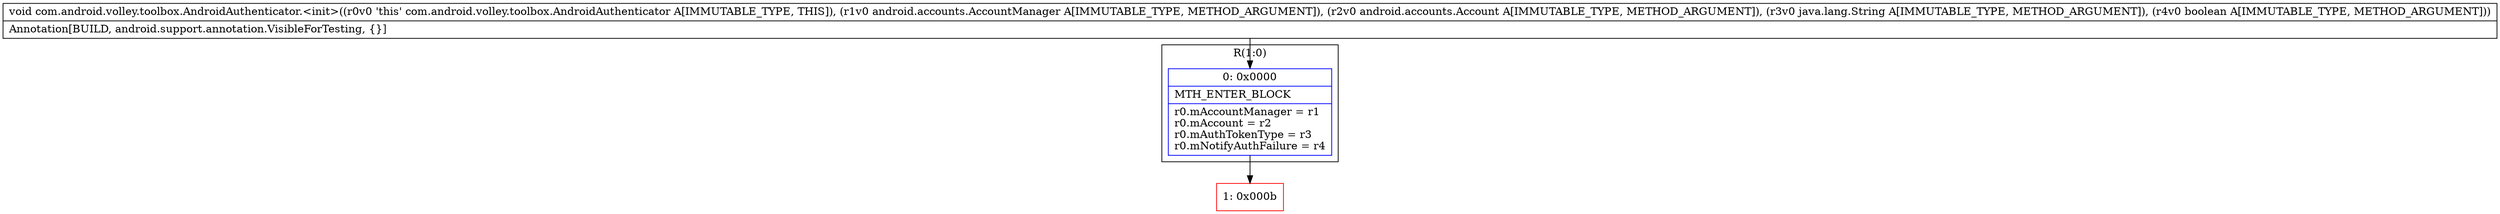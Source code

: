 digraph "CFG forcom.android.volley.toolbox.AndroidAuthenticator.\<init\>(Landroid\/accounts\/AccountManager;Landroid\/accounts\/Account;Ljava\/lang\/String;Z)V" {
subgraph cluster_Region_94735319 {
label = "R(1:0)";
node [shape=record,color=blue];
Node_0 [shape=record,label="{0\:\ 0x0000|MTH_ENTER_BLOCK\l|r0.mAccountManager = r1\lr0.mAccount = r2\lr0.mAuthTokenType = r3\lr0.mNotifyAuthFailure = r4\l}"];
}
Node_1 [shape=record,color=red,label="{1\:\ 0x000b}"];
MethodNode[shape=record,label="{void com.android.volley.toolbox.AndroidAuthenticator.\<init\>((r0v0 'this' com.android.volley.toolbox.AndroidAuthenticator A[IMMUTABLE_TYPE, THIS]), (r1v0 android.accounts.AccountManager A[IMMUTABLE_TYPE, METHOD_ARGUMENT]), (r2v0 android.accounts.Account A[IMMUTABLE_TYPE, METHOD_ARGUMENT]), (r3v0 java.lang.String A[IMMUTABLE_TYPE, METHOD_ARGUMENT]), (r4v0 boolean A[IMMUTABLE_TYPE, METHOD_ARGUMENT]))  | Annotation[BUILD, android.support.annotation.VisibleForTesting, \{\}]\l}"];
MethodNode -> Node_0;
Node_0 -> Node_1;
}

